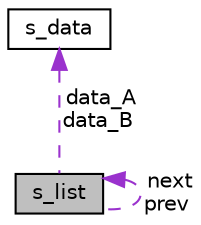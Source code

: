 digraph "s_list"
{
 // LATEX_PDF_SIZE
  edge [fontname="Helvetica",fontsize="10",labelfontname="Helvetica",labelfontsize="10"];
  node [fontname="Helvetica",fontsize="10",shape=record];
  Node1 [label="s_list",height=0.2,width=0.4,color="black", fillcolor="grey75", style="filled", fontcolor="black",tooltip=" "];
  Node2 -> Node1 [dir="back",color="darkorchid3",fontsize="10",style="dashed",label=" data_A\ndata_B" ];
  Node2 [label="s_data",height=0.2,width=0.4,color="black", fillcolor="white", style="filled",URL="$structs__data.html",tooltip=" "];
  Node1 -> Node1 [dir="back",color="darkorchid3",fontsize="10",style="dashed",label=" next\nprev" ];
}

